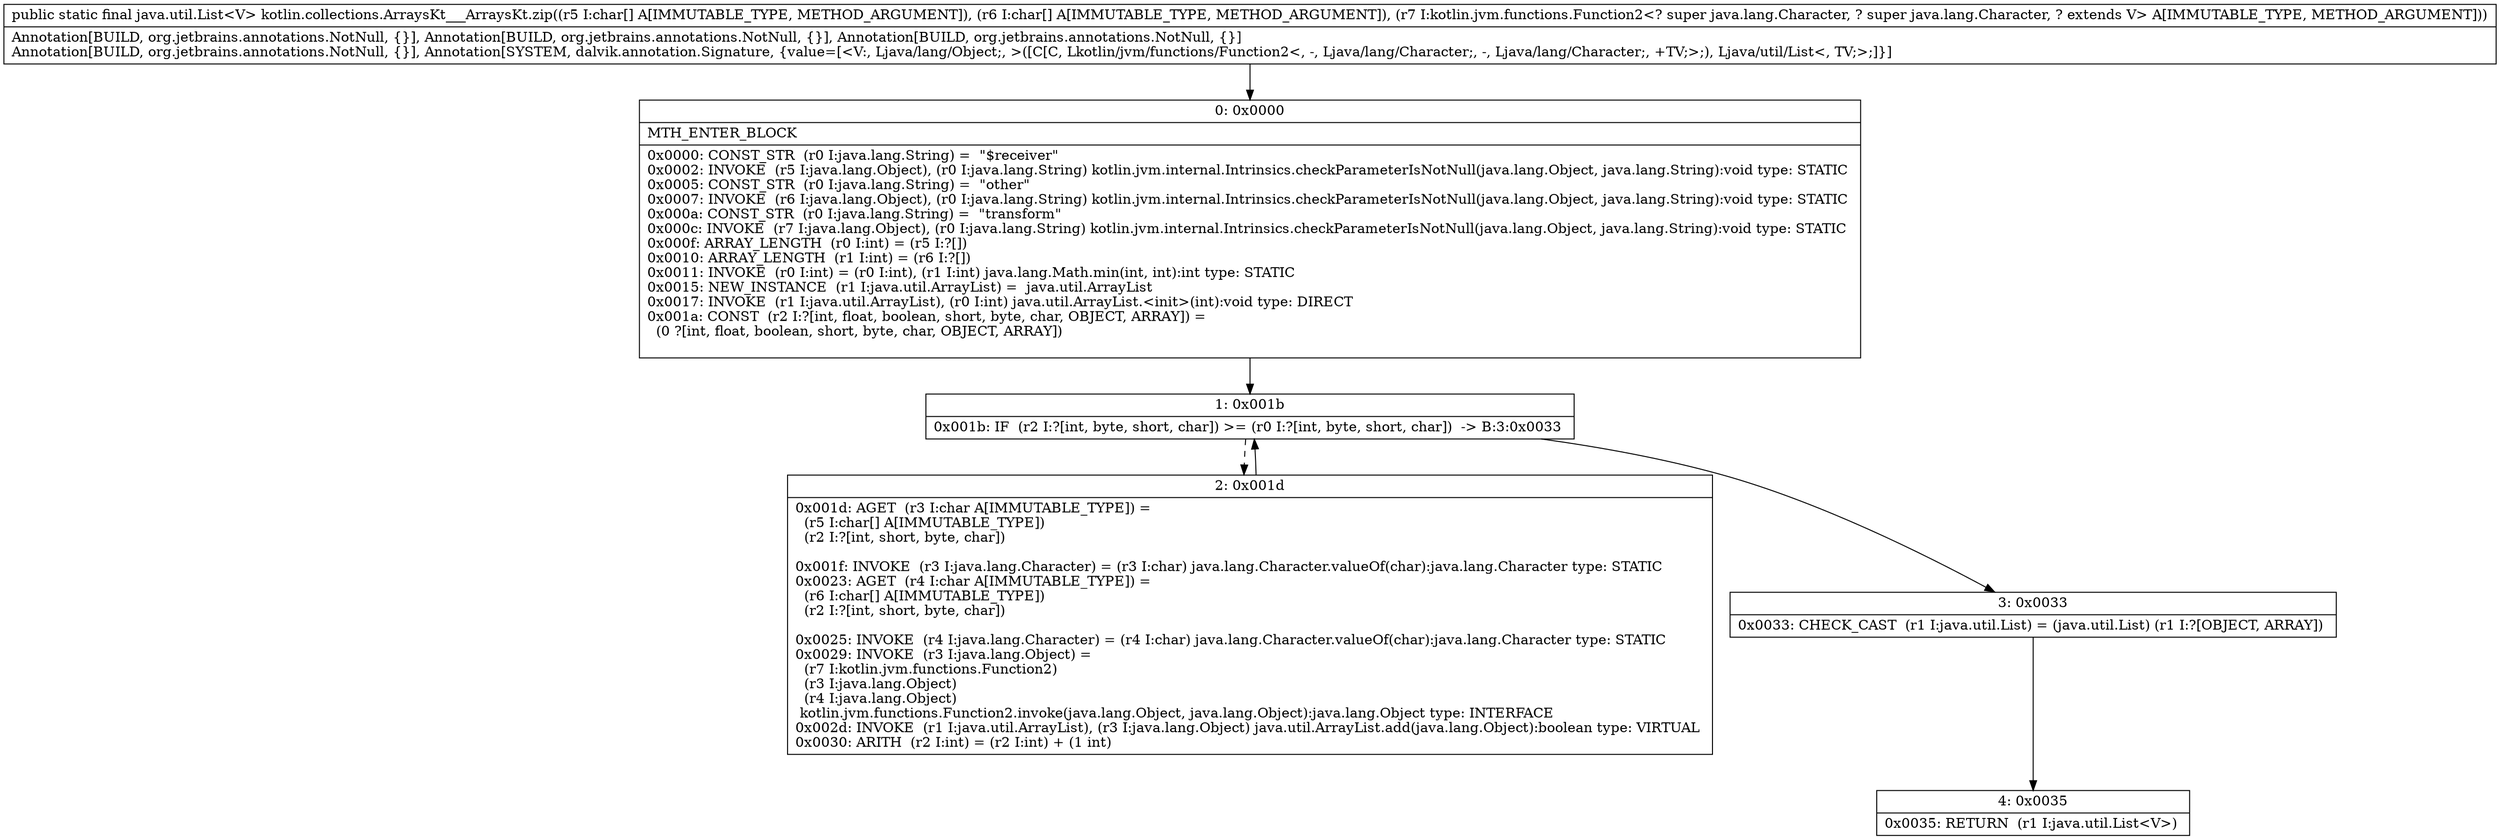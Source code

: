 digraph "CFG forkotlin.collections.ArraysKt___ArraysKt.zip([C[CLkotlin\/jvm\/functions\/Function2;)Ljava\/util\/List;" {
Node_0 [shape=record,label="{0\:\ 0x0000|MTH_ENTER_BLOCK\l|0x0000: CONST_STR  (r0 I:java.lang.String) =  \"$receiver\" \l0x0002: INVOKE  (r5 I:java.lang.Object), (r0 I:java.lang.String) kotlin.jvm.internal.Intrinsics.checkParameterIsNotNull(java.lang.Object, java.lang.String):void type: STATIC \l0x0005: CONST_STR  (r0 I:java.lang.String) =  \"other\" \l0x0007: INVOKE  (r6 I:java.lang.Object), (r0 I:java.lang.String) kotlin.jvm.internal.Intrinsics.checkParameterIsNotNull(java.lang.Object, java.lang.String):void type: STATIC \l0x000a: CONST_STR  (r0 I:java.lang.String) =  \"transform\" \l0x000c: INVOKE  (r7 I:java.lang.Object), (r0 I:java.lang.String) kotlin.jvm.internal.Intrinsics.checkParameterIsNotNull(java.lang.Object, java.lang.String):void type: STATIC \l0x000f: ARRAY_LENGTH  (r0 I:int) = (r5 I:?[]) \l0x0010: ARRAY_LENGTH  (r1 I:int) = (r6 I:?[]) \l0x0011: INVOKE  (r0 I:int) = (r0 I:int), (r1 I:int) java.lang.Math.min(int, int):int type: STATIC \l0x0015: NEW_INSTANCE  (r1 I:java.util.ArrayList) =  java.util.ArrayList \l0x0017: INVOKE  (r1 I:java.util.ArrayList), (r0 I:int) java.util.ArrayList.\<init\>(int):void type: DIRECT \l0x001a: CONST  (r2 I:?[int, float, boolean, short, byte, char, OBJECT, ARRAY]) = \l  (0 ?[int, float, boolean, short, byte, char, OBJECT, ARRAY])\l \l}"];
Node_1 [shape=record,label="{1\:\ 0x001b|0x001b: IF  (r2 I:?[int, byte, short, char]) \>= (r0 I:?[int, byte, short, char])  \-\> B:3:0x0033 \l}"];
Node_2 [shape=record,label="{2\:\ 0x001d|0x001d: AGET  (r3 I:char A[IMMUTABLE_TYPE]) = \l  (r5 I:char[] A[IMMUTABLE_TYPE])\l  (r2 I:?[int, short, byte, char])\l \l0x001f: INVOKE  (r3 I:java.lang.Character) = (r3 I:char) java.lang.Character.valueOf(char):java.lang.Character type: STATIC \l0x0023: AGET  (r4 I:char A[IMMUTABLE_TYPE]) = \l  (r6 I:char[] A[IMMUTABLE_TYPE])\l  (r2 I:?[int, short, byte, char])\l \l0x0025: INVOKE  (r4 I:java.lang.Character) = (r4 I:char) java.lang.Character.valueOf(char):java.lang.Character type: STATIC \l0x0029: INVOKE  (r3 I:java.lang.Object) = \l  (r7 I:kotlin.jvm.functions.Function2)\l  (r3 I:java.lang.Object)\l  (r4 I:java.lang.Object)\l kotlin.jvm.functions.Function2.invoke(java.lang.Object, java.lang.Object):java.lang.Object type: INTERFACE \l0x002d: INVOKE  (r1 I:java.util.ArrayList), (r3 I:java.lang.Object) java.util.ArrayList.add(java.lang.Object):boolean type: VIRTUAL \l0x0030: ARITH  (r2 I:int) = (r2 I:int) + (1 int) \l}"];
Node_3 [shape=record,label="{3\:\ 0x0033|0x0033: CHECK_CAST  (r1 I:java.util.List) = (java.util.List) (r1 I:?[OBJECT, ARRAY]) \l}"];
Node_4 [shape=record,label="{4\:\ 0x0035|0x0035: RETURN  (r1 I:java.util.List\<V\>) \l}"];
MethodNode[shape=record,label="{public static final java.util.List\<V\> kotlin.collections.ArraysKt___ArraysKt.zip((r5 I:char[] A[IMMUTABLE_TYPE, METHOD_ARGUMENT]), (r6 I:char[] A[IMMUTABLE_TYPE, METHOD_ARGUMENT]), (r7 I:kotlin.jvm.functions.Function2\<? super java.lang.Character, ? super java.lang.Character, ? extends V\> A[IMMUTABLE_TYPE, METHOD_ARGUMENT]))  | Annotation[BUILD, org.jetbrains.annotations.NotNull, \{\}], Annotation[BUILD, org.jetbrains.annotations.NotNull, \{\}], Annotation[BUILD, org.jetbrains.annotations.NotNull, \{\}]\lAnnotation[BUILD, org.jetbrains.annotations.NotNull, \{\}], Annotation[SYSTEM, dalvik.annotation.Signature, \{value=[\<V:, Ljava\/lang\/Object;, \>([C[C, Lkotlin\/jvm\/functions\/Function2\<, \-, Ljava\/lang\/Character;, \-, Ljava\/lang\/Character;, +TV;\>;), Ljava\/util\/List\<, TV;\>;]\}]\l}"];
MethodNode -> Node_0;
Node_0 -> Node_1;
Node_1 -> Node_2[style=dashed];
Node_1 -> Node_3;
Node_2 -> Node_1;
Node_3 -> Node_4;
}

